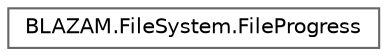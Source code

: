 digraph "Graphical Class Hierarchy"
{
 // LATEX_PDF_SIZE
  bgcolor="transparent";
  edge [fontname=Helvetica,fontsize=10,labelfontname=Helvetica,labelfontsize=10];
  node [fontname=Helvetica,fontsize=10,shape=box,height=0.2,width=0.4];
  rankdir="LR";
  Node0 [id="Node000000",label="BLAZAM.FileSystem.FileProgress",height=0.2,width=0.4,color="grey40", fillcolor="white", style="filled",URL="$class_b_l_a_z_a_m_1_1_file_system_1_1_file_progress.html",tooltip=" "];
}
